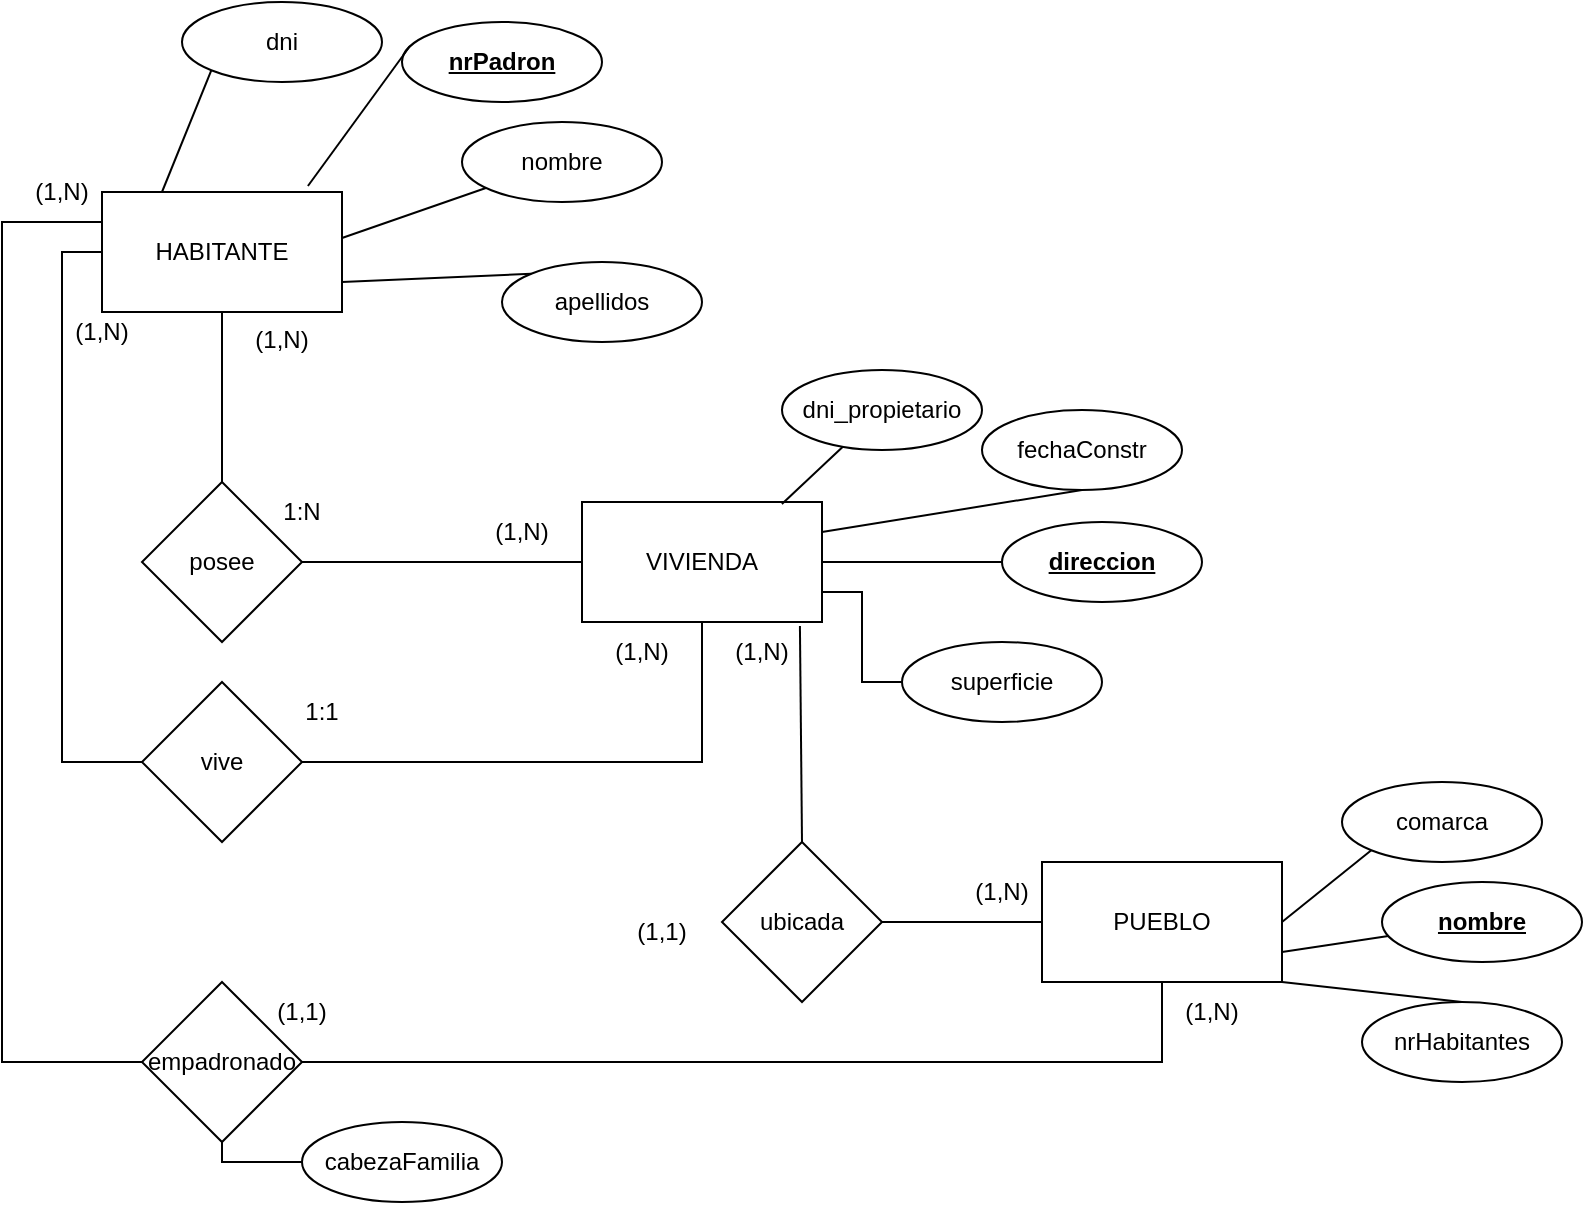 <mxfile version="21.2.3" type="github">
  <diagram name="Page-1" id="_rjeUM0GodCOC49pjTvd">
    <mxGraphModel dx="1010" dy="648" grid="1" gridSize="10" guides="1" tooltips="1" connect="1" arrows="1" fold="1" page="1" pageScale="1" pageWidth="1169" pageHeight="827" math="0" shadow="0">
      <root>
        <mxCell id="0" />
        <mxCell id="1" parent="0" />
        <mxCell id="InIGWuEx6WWt7c3NKyPj-1" value="HABITANTE" style="rounded=0;whiteSpace=wrap;html=1;" parent="1" vertex="1">
          <mxGeometry x="90" y="125" width="120" height="60" as="geometry" />
        </mxCell>
        <mxCell id="InIGWuEx6WWt7c3NKyPj-2" value="VIVIENDA" style="rounded=0;whiteSpace=wrap;html=1;" parent="1" vertex="1">
          <mxGeometry x="330" y="280" width="120" height="60" as="geometry" />
        </mxCell>
        <mxCell id="InIGWuEx6WWt7c3NKyPj-3" value="PUEBLO" style="rounded=0;whiteSpace=wrap;html=1;" parent="1" vertex="1">
          <mxGeometry x="560" y="460" width="120" height="60" as="geometry" />
        </mxCell>
        <mxCell id="InIGWuEx6WWt7c3NKyPj-4" value="nrHabitantes" style="ellipse;whiteSpace=wrap;html=1;" parent="1" vertex="1">
          <mxGeometry x="720" y="530" width="100" height="40" as="geometry" />
        </mxCell>
        <mxCell id="InIGWuEx6WWt7c3NKyPj-6" value="nombre" style="ellipse;whiteSpace=wrap;html=1;fontStyle=5" parent="1" vertex="1">
          <mxGeometry x="730" y="470" width="100" height="40" as="geometry" />
        </mxCell>
        <mxCell id="InIGWuEx6WWt7c3NKyPj-7" value="fechaConstr" style="ellipse;whiteSpace=wrap;html=1;" parent="1" vertex="1">
          <mxGeometry x="530" y="234" width="100" height="40" as="geometry" />
        </mxCell>
        <mxCell id="InIGWuEx6WWt7c3NKyPj-8" value="direccion" style="ellipse;whiteSpace=wrap;html=1;fontStyle=5" parent="1" vertex="1">
          <mxGeometry x="540" y="290" width="100" height="40" as="geometry" />
        </mxCell>
        <mxCell id="I-vgnG-i18MrDywC4UqB-1" value="" style="edgeStyle=orthogonalEdgeStyle;rounded=0;orthogonalLoop=1;jettySize=auto;html=1;endArrow=none;endFill=0;exitX=0;exitY=0.5;exitDx=0;exitDy=0;entryX=1;entryY=0.75;entryDx=0;entryDy=0;" edge="1" parent="1" source="InIGWuEx6WWt7c3NKyPj-9" target="InIGWuEx6WWt7c3NKyPj-2">
          <mxGeometry relative="1" as="geometry">
            <mxPoint x="855" y="180" as="sourcePoint" />
          </mxGeometry>
        </mxCell>
        <mxCell id="InIGWuEx6WWt7c3NKyPj-9" value="superficie" style="ellipse;whiteSpace=wrap;html=1;" parent="1" vertex="1">
          <mxGeometry x="490" y="350" width="100" height="40" as="geometry" />
        </mxCell>
        <mxCell id="InIGWuEx6WWt7c3NKyPj-10" value="apellidos" style="ellipse;whiteSpace=wrap;html=1;" parent="1" vertex="1">
          <mxGeometry x="290" y="160" width="100" height="40" as="geometry" />
        </mxCell>
        <mxCell id="InIGWuEx6WWt7c3NKyPj-11" value="nombre" style="ellipse;whiteSpace=wrap;html=1;" parent="1" vertex="1">
          <mxGeometry x="270" y="90" width="100" height="40" as="geometry" />
        </mxCell>
        <mxCell id="InIGWuEx6WWt7c3NKyPj-12" value="&lt;b&gt;&lt;u&gt;nrPadron&lt;/u&gt;&lt;/b&gt;" style="ellipse;whiteSpace=wrap;html=1;" parent="1" vertex="1">
          <mxGeometry x="240" y="40" width="100" height="40" as="geometry" />
        </mxCell>
        <mxCell id="InIGWuEx6WWt7c3NKyPj-13" value="dni" style="ellipse;whiteSpace=wrap;html=1;" parent="1" vertex="1">
          <mxGeometry x="130" y="30" width="100" height="40" as="geometry" />
        </mxCell>
        <mxCell id="InIGWuEx6WWt7c3NKyPj-14" value="&lt;span&gt;&lt;span&gt;dni_propietario&lt;/span&gt;&lt;/span&gt;" style="ellipse;whiteSpace=wrap;html=1;fontStyle=0" parent="1" vertex="1">
          <mxGeometry x="430" y="214" width="100" height="40" as="geometry" />
        </mxCell>
        <mxCell id="InIGWuEx6WWt7c3NKyPj-16" value="comarca" style="ellipse;whiteSpace=wrap;html=1;" parent="1" vertex="1">
          <mxGeometry x="710" y="420" width="100" height="40" as="geometry" />
        </mxCell>
        <mxCell id="I-vgnG-i18MrDywC4UqB-2" value="" style="endArrow=none;html=1;rounded=0;exitX=0.833;exitY=0.017;exitDx=0;exitDy=0;exitPerimeter=0;" edge="1" parent="1" source="InIGWuEx6WWt7c3NKyPj-2" target="InIGWuEx6WWt7c3NKyPj-14">
          <mxGeometry width="50" height="50" relative="1" as="geometry">
            <mxPoint x="785" y="160" as="sourcePoint" />
            <mxPoint x="835" y="110" as="targetPoint" />
          </mxGeometry>
        </mxCell>
        <mxCell id="I-vgnG-i18MrDywC4UqB-3" value="" style="endArrow=none;html=1;rounded=0;exitX=1;exitY=0.5;exitDx=0;exitDy=0;entryX=0;entryY=1;entryDx=0;entryDy=0;" edge="1" parent="1" source="InIGWuEx6WWt7c3NKyPj-3" target="InIGWuEx6WWt7c3NKyPj-16">
          <mxGeometry width="50" height="50" relative="1" as="geometry">
            <mxPoint x="680" y="494" as="sourcePoint" />
            <mxPoint x="730" y="444" as="targetPoint" />
          </mxGeometry>
        </mxCell>
        <mxCell id="I-vgnG-i18MrDywC4UqB-4" value="" style="endArrow=none;html=1;rounded=0;exitX=1;exitY=0.5;exitDx=0;exitDy=0;entryX=0;entryY=0.5;entryDx=0;entryDy=0;" edge="1" parent="1" source="InIGWuEx6WWt7c3NKyPj-2" target="InIGWuEx6WWt7c3NKyPj-8">
          <mxGeometry width="50" height="50" relative="1" as="geometry">
            <mxPoint x="695" y="180" as="sourcePoint" />
            <mxPoint x="745" y="130" as="targetPoint" />
          </mxGeometry>
        </mxCell>
        <mxCell id="I-vgnG-i18MrDywC4UqB-5" value="" style="endArrow=none;html=1;rounded=0;exitX=1;exitY=0.25;exitDx=0;exitDy=0;entryX=0.5;entryY=1;entryDx=0;entryDy=0;" edge="1" parent="1" source="InIGWuEx6WWt7c3NKyPj-2" target="InIGWuEx6WWt7c3NKyPj-7">
          <mxGeometry width="50" height="50" relative="1" as="geometry">
            <mxPoint x="585" y="190" as="sourcePoint" />
            <mxPoint x="635" y="140" as="targetPoint" />
          </mxGeometry>
        </mxCell>
        <mxCell id="I-vgnG-i18MrDywC4UqB-6" value="" style="endArrow=none;html=1;rounded=0;entryX=1;entryY=0.75;entryDx=0;entryDy=0;" edge="1" parent="1" source="InIGWuEx6WWt7c3NKyPj-6" target="InIGWuEx6WWt7c3NKyPj-3">
          <mxGeometry width="50" height="50" relative="1" as="geometry">
            <mxPoint x="640" y="540" as="sourcePoint" />
            <mxPoint x="710" y="500" as="targetPoint" />
          </mxGeometry>
        </mxCell>
        <mxCell id="I-vgnG-i18MrDywC4UqB-7" value="" style="endArrow=none;html=1;rounded=0;exitX=0.5;exitY=0;exitDx=0;exitDy=0;entryX=1;entryY=1;entryDx=0;entryDy=0;" edge="1" parent="1" source="InIGWuEx6WWt7c3NKyPj-4" target="InIGWuEx6WWt7c3NKyPj-3">
          <mxGeometry width="50" height="50" relative="1" as="geometry">
            <mxPoint x="980" y="450" as="sourcePoint" />
            <mxPoint x="700" y="510" as="targetPoint" />
            <Array as="points" />
          </mxGeometry>
        </mxCell>
        <mxCell id="I-vgnG-i18MrDywC4UqB-8" value="" style="endArrow=none;html=1;rounded=0;entryX=0;entryY=1;entryDx=0;entryDy=0;exitX=0.25;exitY=0;exitDx=0;exitDy=0;" edge="1" parent="1" source="InIGWuEx6WWt7c3NKyPj-1" target="InIGWuEx6WWt7c3NKyPj-13">
          <mxGeometry width="50" height="50" relative="1" as="geometry">
            <mxPoint x="160" y="120" as="sourcePoint" />
            <mxPoint x="255" y="145" as="targetPoint" />
          </mxGeometry>
        </mxCell>
        <mxCell id="I-vgnG-i18MrDywC4UqB-9" value="" style="endArrow=none;html=1;rounded=0;exitX=0.858;exitY=-0.05;exitDx=0;exitDy=0;entryX=0.04;entryY=0.3;entryDx=0;entryDy=0;entryPerimeter=0;exitPerimeter=0;" edge="1" parent="1" source="InIGWuEx6WWt7c3NKyPj-1" target="InIGWuEx6WWt7c3NKyPj-12">
          <mxGeometry width="50" height="50" relative="1" as="geometry">
            <mxPoint x="230" y="235" as="sourcePoint" />
            <mxPoint x="280" y="185" as="targetPoint" />
          </mxGeometry>
        </mxCell>
        <mxCell id="I-vgnG-i18MrDywC4UqB-10" value="" style="endArrow=none;html=1;rounded=0;exitX=0;exitY=0;exitDx=0;exitDy=0;entryX=1;entryY=0.75;entryDx=0;entryDy=0;" edge="1" parent="1" source="InIGWuEx6WWt7c3NKyPj-10" target="InIGWuEx6WWt7c3NKyPj-1">
          <mxGeometry width="50" height="50" relative="1" as="geometry">
            <mxPoint x="105" y="270" as="sourcePoint" />
            <mxPoint x="155" y="220" as="targetPoint" />
          </mxGeometry>
        </mxCell>
        <mxCell id="I-vgnG-i18MrDywC4UqB-11" value="" style="endArrow=none;html=1;rounded=0;exitX=1;exitY=0.383;exitDx=0;exitDy=0;exitPerimeter=0;" edge="1" parent="1" source="InIGWuEx6WWt7c3NKyPj-1" target="InIGWuEx6WWt7c3NKyPj-11">
          <mxGeometry width="50" height="50" relative="1" as="geometry">
            <mxPoint x="220" y="270" as="sourcePoint" />
            <mxPoint x="270" y="220" as="targetPoint" />
          </mxGeometry>
        </mxCell>
        <mxCell id="I-vgnG-i18MrDywC4UqB-20" value="posee" style="rhombus;whiteSpace=wrap;html=1;" vertex="1" parent="1">
          <mxGeometry x="110" y="270" width="80" height="80" as="geometry" />
        </mxCell>
        <mxCell id="I-vgnG-i18MrDywC4UqB-21" value="" style="endArrow=none;html=1;rounded=0;entryX=0.5;entryY=1;entryDx=0;entryDy=0;exitX=0.5;exitY=0;exitDx=0;exitDy=0;" edge="1" parent="1" source="I-vgnG-i18MrDywC4UqB-20" target="InIGWuEx6WWt7c3NKyPj-1">
          <mxGeometry width="50" height="50" relative="1" as="geometry">
            <mxPoint x="150" y="280" as="sourcePoint" />
            <mxPoint x="470" y="230" as="targetPoint" />
          </mxGeometry>
        </mxCell>
        <mxCell id="I-vgnG-i18MrDywC4UqB-22" value="" style="endArrow=none;html=1;rounded=0;exitX=1;exitY=0.5;exitDx=0;exitDy=0;entryX=0;entryY=0.5;entryDx=0;entryDy=0;" edge="1" parent="1" source="I-vgnG-i18MrDywC4UqB-20" target="InIGWuEx6WWt7c3NKyPj-2">
          <mxGeometry width="50" height="50" relative="1" as="geometry">
            <mxPoint x="180" y="320" as="sourcePoint" />
            <mxPoint x="400" y="310" as="targetPoint" />
          </mxGeometry>
        </mxCell>
        <mxCell id="I-vgnG-i18MrDywC4UqB-23" value="vive" style="rhombus;whiteSpace=wrap;html=1;" vertex="1" parent="1">
          <mxGeometry x="110" y="370" width="80" height="80" as="geometry" />
        </mxCell>
        <mxCell id="I-vgnG-i18MrDywC4UqB-24" value="" style="endArrow=none;html=1;rounded=0;entryX=0;entryY=0.5;entryDx=0;entryDy=0;exitX=0;exitY=0.5;exitDx=0;exitDy=0;" edge="1" parent="1" source="I-vgnG-i18MrDywC4UqB-23" target="InIGWuEx6WWt7c3NKyPj-1">
          <mxGeometry width="50" height="50" relative="1" as="geometry">
            <mxPoint x="420" y="310" as="sourcePoint" />
            <mxPoint x="470" y="260" as="targetPoint" />
            <Array as="points">
              <mxPoint x="70" y="410" />
              <mxPoint x="70" y="300" />
              <mxPoint x="70" y="155" />
            </Array>
          </mxGeometry>
        </mxCell>
        <mxCell id="I-vgnG-i18MrDywC4UqB-25" value="" style="endArrow=none;html=1;rounded=0;exitX=1;exitY=0.5;exitDx=0;exitDy=0;entryX=0.5;entryY=1;entryDx=0;entryDy=0;" edge="1" parent="1" source="I-vgnG-i18MrDywC4UqB-23" target="InIGWuEx6WWt7c3NKyPj-2">
          <mxGeometry width="50" height="50" relative="1" as="geometry">
            <mxPoint x="320" y="440" as="sourcePoint" />
            <mxPoint x="370" y="390" as="targetPoint" />
            <Array as="points">
              <mxPoint x="390" y="410" />
            </Array>
          </mxGeometry>
        </mxCell>
        <mxCell id="I-vgnG-i18MrDywC4UqB-26" value="(1,N)" style="text;html=1;strokeColor=none;fillColor=none;align=center;verticalAlign=middle;whiteSpace=wrap;rounded=0;" vertex="1" parent="1">
          <mxGeometry x="150" y="184" width="60" height="30" as="geometry" />
        </mxCell>
        <mxCell id="I-vgnG-i18MrDywC4UqB-27" value="(1,N)" style="text;html=1;strokeColor=none;fillColor=none;align=center;verticalAlign=middle;whiteSpace=wrap;rounded=0;" vertex="1" parent="1">
          <mxGeometry x="270" y="280" width="60" height="30" as="geometry" />
        </mxCell>
        <mxCell id="I-vgnG-i18MrDywC4UqB-29" value="1:N" style="text;html=1;strokeColor=none;fillColor=none;align=center;verticalAlign=middle;whiteSpace=wrap;rounded=0;" vertex="1" parent="1">
          <mxGeometry x="160" y="270" width="60" height="30" as="geometry" />
        </mxCell>
        <mxCell id="I-vgnG-i18MrDywC4UqB-30" value="(1,N)" style="text;html=1;strokeColor=none;fillColor=none;align=center;verticalAlign=middle;whiteSpace=wrap;rounded=0;" vertex="1" parent="1">
          <mxGeometry x="60" y="180" width="60" height="30" as="geometry" />
        </mxCell>
        <mxCell id="I-vgnG-i18MrDywC4UqB-31" value="(1,N)" style="text;html=1;strokeColor=none;fillColor=none;align=center;verticalAlign=middle;whiteSpace=wrap;rounded=0;" vertex="1" parent="1">
          <mxGeometry x="330" y="340" width="60" height="30" as="geometry" />
        </mxCell>
        <mxCell id="I-vgnG-i18MrDywC4UqB-32" value="1:1" style="text;html=1;strokeColor=none;fillColor=none;align=center;verticalAlign=middle;whiteSpace=wrap;rounded=0;" vertex="1" parent="1">
          <mxGeometry x="170" y="370" width="60" height="30" as="geometry" />
        </mxCell>
        <mxCell id="I-vgnG-i18MrDywC4UqB-34" value="ubicada" style="rhombus;whiteSpace=wrap;html=1;" vertex="1" parent="1">
          <mxGeometry x="400" y="450" width="80" height="80" as="geometry" />
        </mxCell>
        <mxCell id="I-vgnG-i18MrDywC4UqB-35" value="" style="endArrow=none;html=1;rounded=0;exitX=0.5;exitY=0;exitDx=0;exitDy=0;entryX=0.908;entryY=1.033;entryDx=0;entryDy=0;entryPerimeter=0;" edge="1" parent="1" source="I-vgnG-i18MrDywC4UqB-34" target="InIGWuEx6WWt7c3NKyPj-2">
          <mxGeometry width="50" height="50" relative="1" as="geometry">
            <mxPoint x="380" y="395" as="sourcePoint" />
            <mxPoint x="440" y="345" as="targetPoint" />
          </mxGeometry>
        </mxCell>
        <mxCell id="I-vgnG-i18MrDywC4UqB-36" value="" style="endArrow=none;html=1;rounded=0;entryX=0;entryY=0.5;entryDx=0;entryDy=0;exitX=1;exitY=0.5;exitDx=0;exitDy=0;" edge="1" parent="1" source="I-vgnG-i18MrDywC4UqB-34" target="InIGWuEx6WWt7c3NKyPj-3">
          <mxGeometry width="50" height="50" relative="1" as="geometry">
            <mxPoint x="480" y="490" as="sourcePoint" />
            <mxPoint x="530" y="440" as="targetPoint" />
          </mxGeometry>
        </mxCell>
        <mxCell id="I-vgnG-i18MrDywC4UqB-37" value="(1,N)" style="text;html=1;strokeColor=none;fillColor=none;align=center;verticalAlign=middle;whiteSpace=wrap;rounded=0;" vertex="1" parent="1">
          <mxGeometry x="390" y="340" width="60" height="30" as="geometry" />
        </mxCell>
        <mxCell id="I-vgnG-i18MrDywC4UqB-38" value="(1,N)" style="text;html=1;strokeColor=none;fillColor=none;align=center;verticalAlign=middle;whiteSpace=wrap;rounded=0;" vertex="1" parent="1">
          <mxGeometry x="510" y="460" width="60" height="30" as="geometry" />
        </mxCell>
        <mxCell id="I-vgnG-i18MrDywC4UqB-39" value="(1,1)" style="text;html=1;strokeColor=none;fillColor=none;align=center;verticalAlign=middle;whiteSpace=wrap;rounded=0;" vertex="1" parent="1">
          <mxGeometry x="340" y="480" width="60" height="30" as="geometry" />
        </mxCell>
        <mxCell id="I-vgnG-i18MrDywC4UqB-40" value="empadronado" style="rhombus;whiteSpace=wrap;html=1;" vertex="1" parent="1">
          <mxGeometry x="110" y="520" width="80" height="80" as="geometry" />
        </mxCell>
        <mxCell id="I-vgnG-i18MrDywC4UqB-41" value="" style="endArrow=none;html=1;rounded=0;entryX=0;entryY=0.25;entryDx=0;entryDy=0;exitX=0;exitY=0.5;exitDx=0;exitDy=0;" edge="1" parent="1" source="I-vgnG-i18MrDywC4UqB-40" target="InIGWuEx6WWt7c3NKyPj-1">
          <mxGeometry width="50" height="50" relative="1" as="geometry">
            <mxPoint x="30" y="184" as="sourcePoint" />
            <mxPoint x="80" y="134" as="targetPoint" />
            <Array as="points">
              <mxPoint x="40" y="560" />
              <mxPoint x="40" y="390" />
              <mxPoint x="40" y="140" />
            </Array>
          </mxGeometry>
        </mxCell>
        <mxCell id="I-vgnG-i18MrDywC4UqB-42" value="" style="endArrow=none;html=1;rounded=0;entryX=0.5;entryY=1;entryDx=0;entryDy=0;exitX=1;exitY=0.5;exitDx=0;exitDy=0;" edge="1" parent="1" source="I-vgnG-i18MrDywC4UqB-40" target="InIGWuEx6WWt7c3NKyPj-3">
          <mxGeometry width="50" height="50" relative="1" as="geometry">
            <mxPoint x="190" y="590" as="sourcePoint" />
            <mxPoint x="240" y="540" as="targetPoint" />
            <Array as="points">
              <mxPoint x="620" y="560" />
            </Array>
          </mxGeometry>
        </mxCell>
        <mxCell id="I-vgnG-i18MrDywC4UqB-43" value="(1,N)" style="text;html=1;strokeColor=none;fillColor=none;align=center;verticalAlign=middle;whiteSpace=wrap;rounded=0;" vertex="1" parent="1">
          <mxGeometry x="40" y="110" width="60" height="30" as="geometry" />
        </mxCell>
        <mxCell id="I-vgnG-i18MrDywC4UqB-44" value="(1,N)" style="text;html=1;strokeColor=none;fillColor=none;align=center;verticalAlign=middle;whiteSpace=wrap;rounded=0;" vertex="1" parent="1">
          <mxGeometry x="615" y="520" width="60" height="30" as="geometry" />
        </mxCell>
        <mxCell id="I-vgnG-i18MrDywC4UqB-45" value="(1,1)" style="text;html=1;strokeColor=none;fillColor=none;align=center;verticalAlign=middle;whiteSpace=wrap;rounded=0;" vertex="1" parent="1">
          <mxGeometry x="160" y="520" width="60" height="30" as="geometry" />
        </mxCell>
        <mxCell id="I-vgnG-i18MrDywC4UqB-46" value="cabezaFamilia" style="ellipse;whiteSpace=wrap;html=1;" vertex="1" parent="1">
          <mxGeometry x="190" y="590" width="100" height="40" as="geometry" />
        </mxCell>
        <mxCell id="I-vgnG-i18MrDywC4UqB-47" value="" style="endArrow=none;html=1;rounded=0;entryX=0.5;entryY=1;entryDx=0;entryDy=0;exitX=0;exitY=0.5;exitDx=0;exitDy=0;" edge="1" parent="1" source="I-vgnG-i18MrDywC4UqB-46" target="I-vgnG-i18MrDywC4UqB-40">
          <mxGeometry width="50" height="50" relative="1" as="geometry">
            <mxPoint x="160" y="630" as="sourcePoint" />
            <mxPoint x="210" y="590" as="targetPoint" />
            <Array as="points">
              <mxPoint x="150" y="610" />
            </Array>
          </mxGeometry>
        </mxCell>
      </root>
    </mxGraphModel>
  </diagram>
</mxfile>
